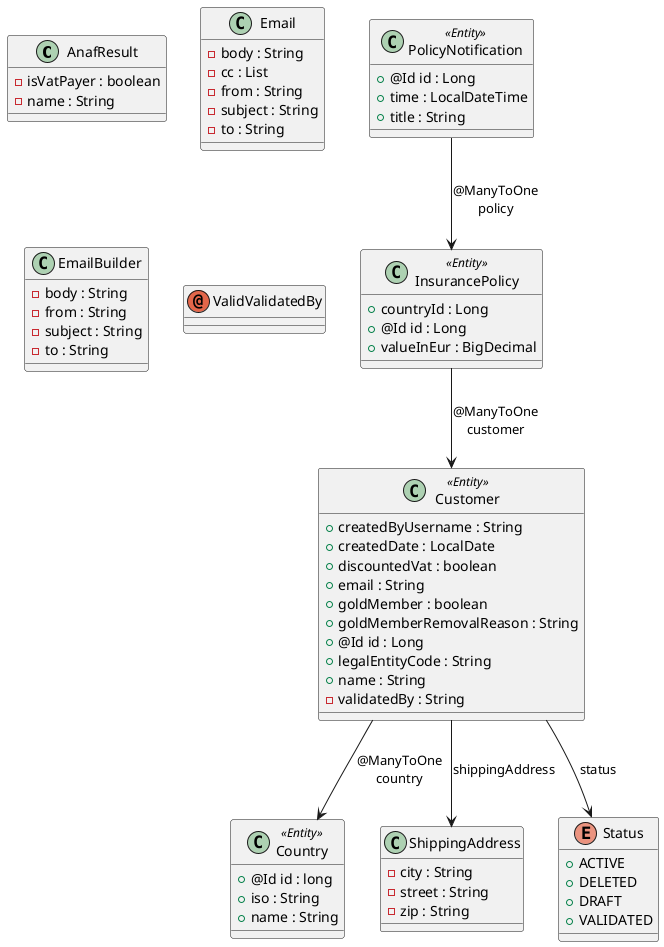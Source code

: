 @startuml

class AnafResult {
	{field} -isVatPayer : boolean
	{field} -name : String
}


class Country <<Entity>>  {
	{field} +@Id id : long
	{field} +iso : String
	{field} +name : String
}


class Customer <<Entity>>  {
	{field} +createdByUsername : String
	{field} +createdDate : LocalDate
	{field} +discountedVat : boolean
	{field} +email : String
	{field} +goldMember : boolean
	{field} +goldMemberRemovalReason : String
	{field} +@Id id : Long
	{field} +legalEntityCode : String
	{field} +name : String
	{field} -validatedBy : String
}


class Email {
	{field} -body : String
	{field} -cc : List
	{field} -from : String
	{field} -subject : String
	{field} -to : String
}


class EmailBuilder {
	{field} -body : String
	{field} -from : String
	{field} -subject : String
	{field} -to : String
}


class InsurancePolicy <<Entity>>  {
	{field} +countryId : Long
	{field} +@Id id : Long
	{field} +valueInEur : BigDecimal
}


class PolicyNotification <<Entity>>  {
	{field} +@Id id : Long
	{field} +time : LocalDateTime
	{field} +title : String
}


class ShippingAddress {
	{field} -city : String
	{field} -street : String
	{field} -zip : String
}


enum Status {
	{field} +ACTIVE
	{field} +DELETED
	{field} +DRAFT
	{field} +VALIDATED
}


annotation ValidValidatedBy



Customer -->  Country :  @ManyToOne\ncountry
Customer -->  ShippingAddress : shippingAddress
Customer -->  Status : status
InsurancePolicy -->  Customer :  @ManyToOne\ncustomer
PolicyNotification -->  InsurancePolicy :  @ManyToOne\npolicy


@enduml